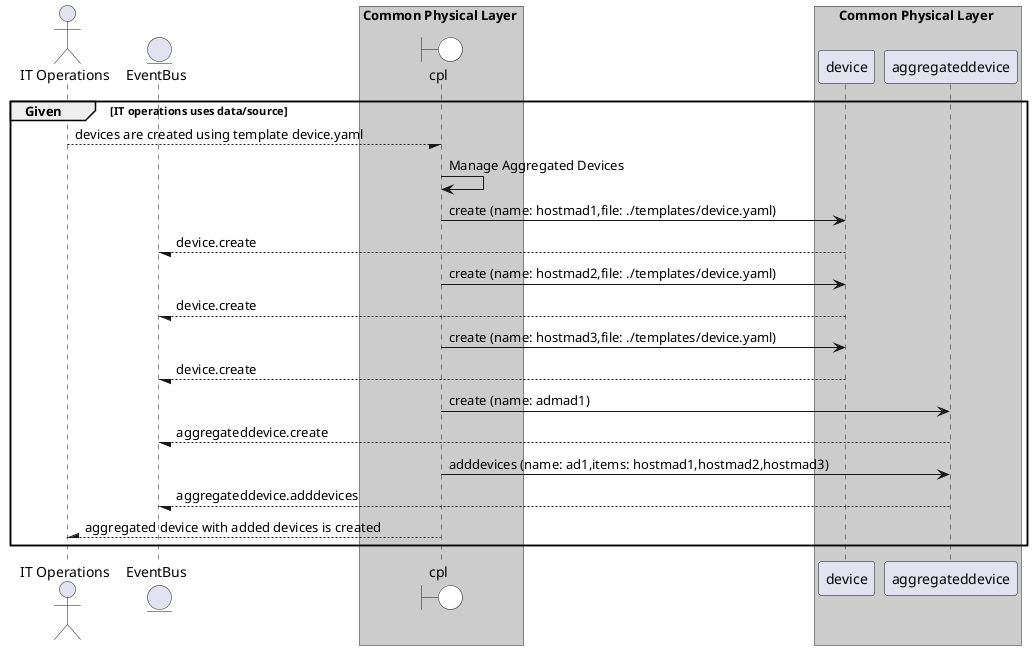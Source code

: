 @startuml


actor "IT Operations"


entity EventBus

box Common Physical Layer #cccccc
    boundary cpl #white
end box


box Common Physical Layer #cccccc
            participant device
            participant aggregateddevice
    end box

group Given [IT operations uses data/source]

"IT Operations" --/ cpl: devices are created using template device.yaml
"cpl" -> cpl: Manage Aggregated Devices

    cpl -> "device": create (name: hostmad1,file: ./templates/device.yaml)

    "device" --/ EventBus: device.create

    cpl -> "device": create (name: hostmad2,file: ./templates/device.yaml)

    "device" --/ EventBus: device.create

    cpl -> "device": create (name: hostmad3,file: ./templates/device.yaml)

    "device" --/ EventBus: device.create

    cpl -> "aggregateddevice": create (name: admad1)

    "aggregateddevice" --/ EventBus: aggregateddevice.create

    cpl -> "aggregateddevice": adddevices (name: ad1,items: hostmad1,hostmad2,hostmad3)

    "aggregateddevice" --/ EventBus: aggregateddevice.adddevices



"IT Operations" /-- cpl: aggregated device with added devices is created


end

@enduml
